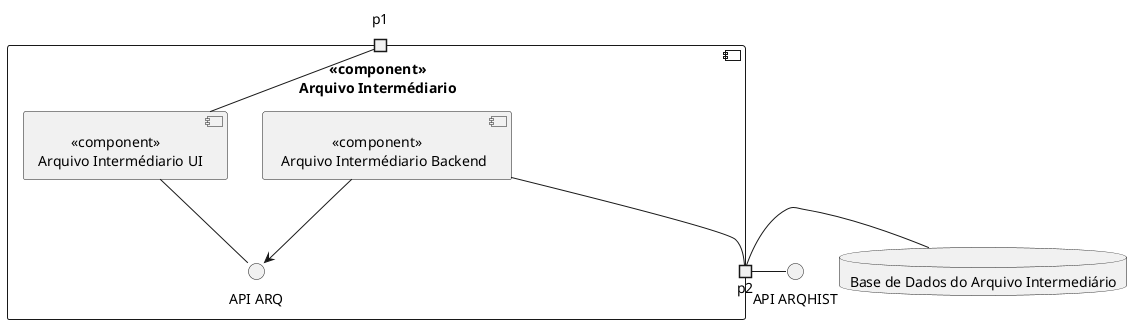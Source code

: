 @startuml

component  " <<component>>\n Arquivo Intermédiario" {
    portin p1
    portout p2
    component "         <<component>>\nArquivo Intermédiario UI" as UI
    component "               <<component>>\n Arquivo Intermédiario Backend" as Backend
    interface "API ARQ" as API
    
 
}

database "Base de Dados do Arquivo Intermediário" as BD {

}

interface "API ARQHIST" as API2

UI -- p1
UI -- API
Backend --> API
Backend -- p2
p2- API2
p2- BD


@enduml
